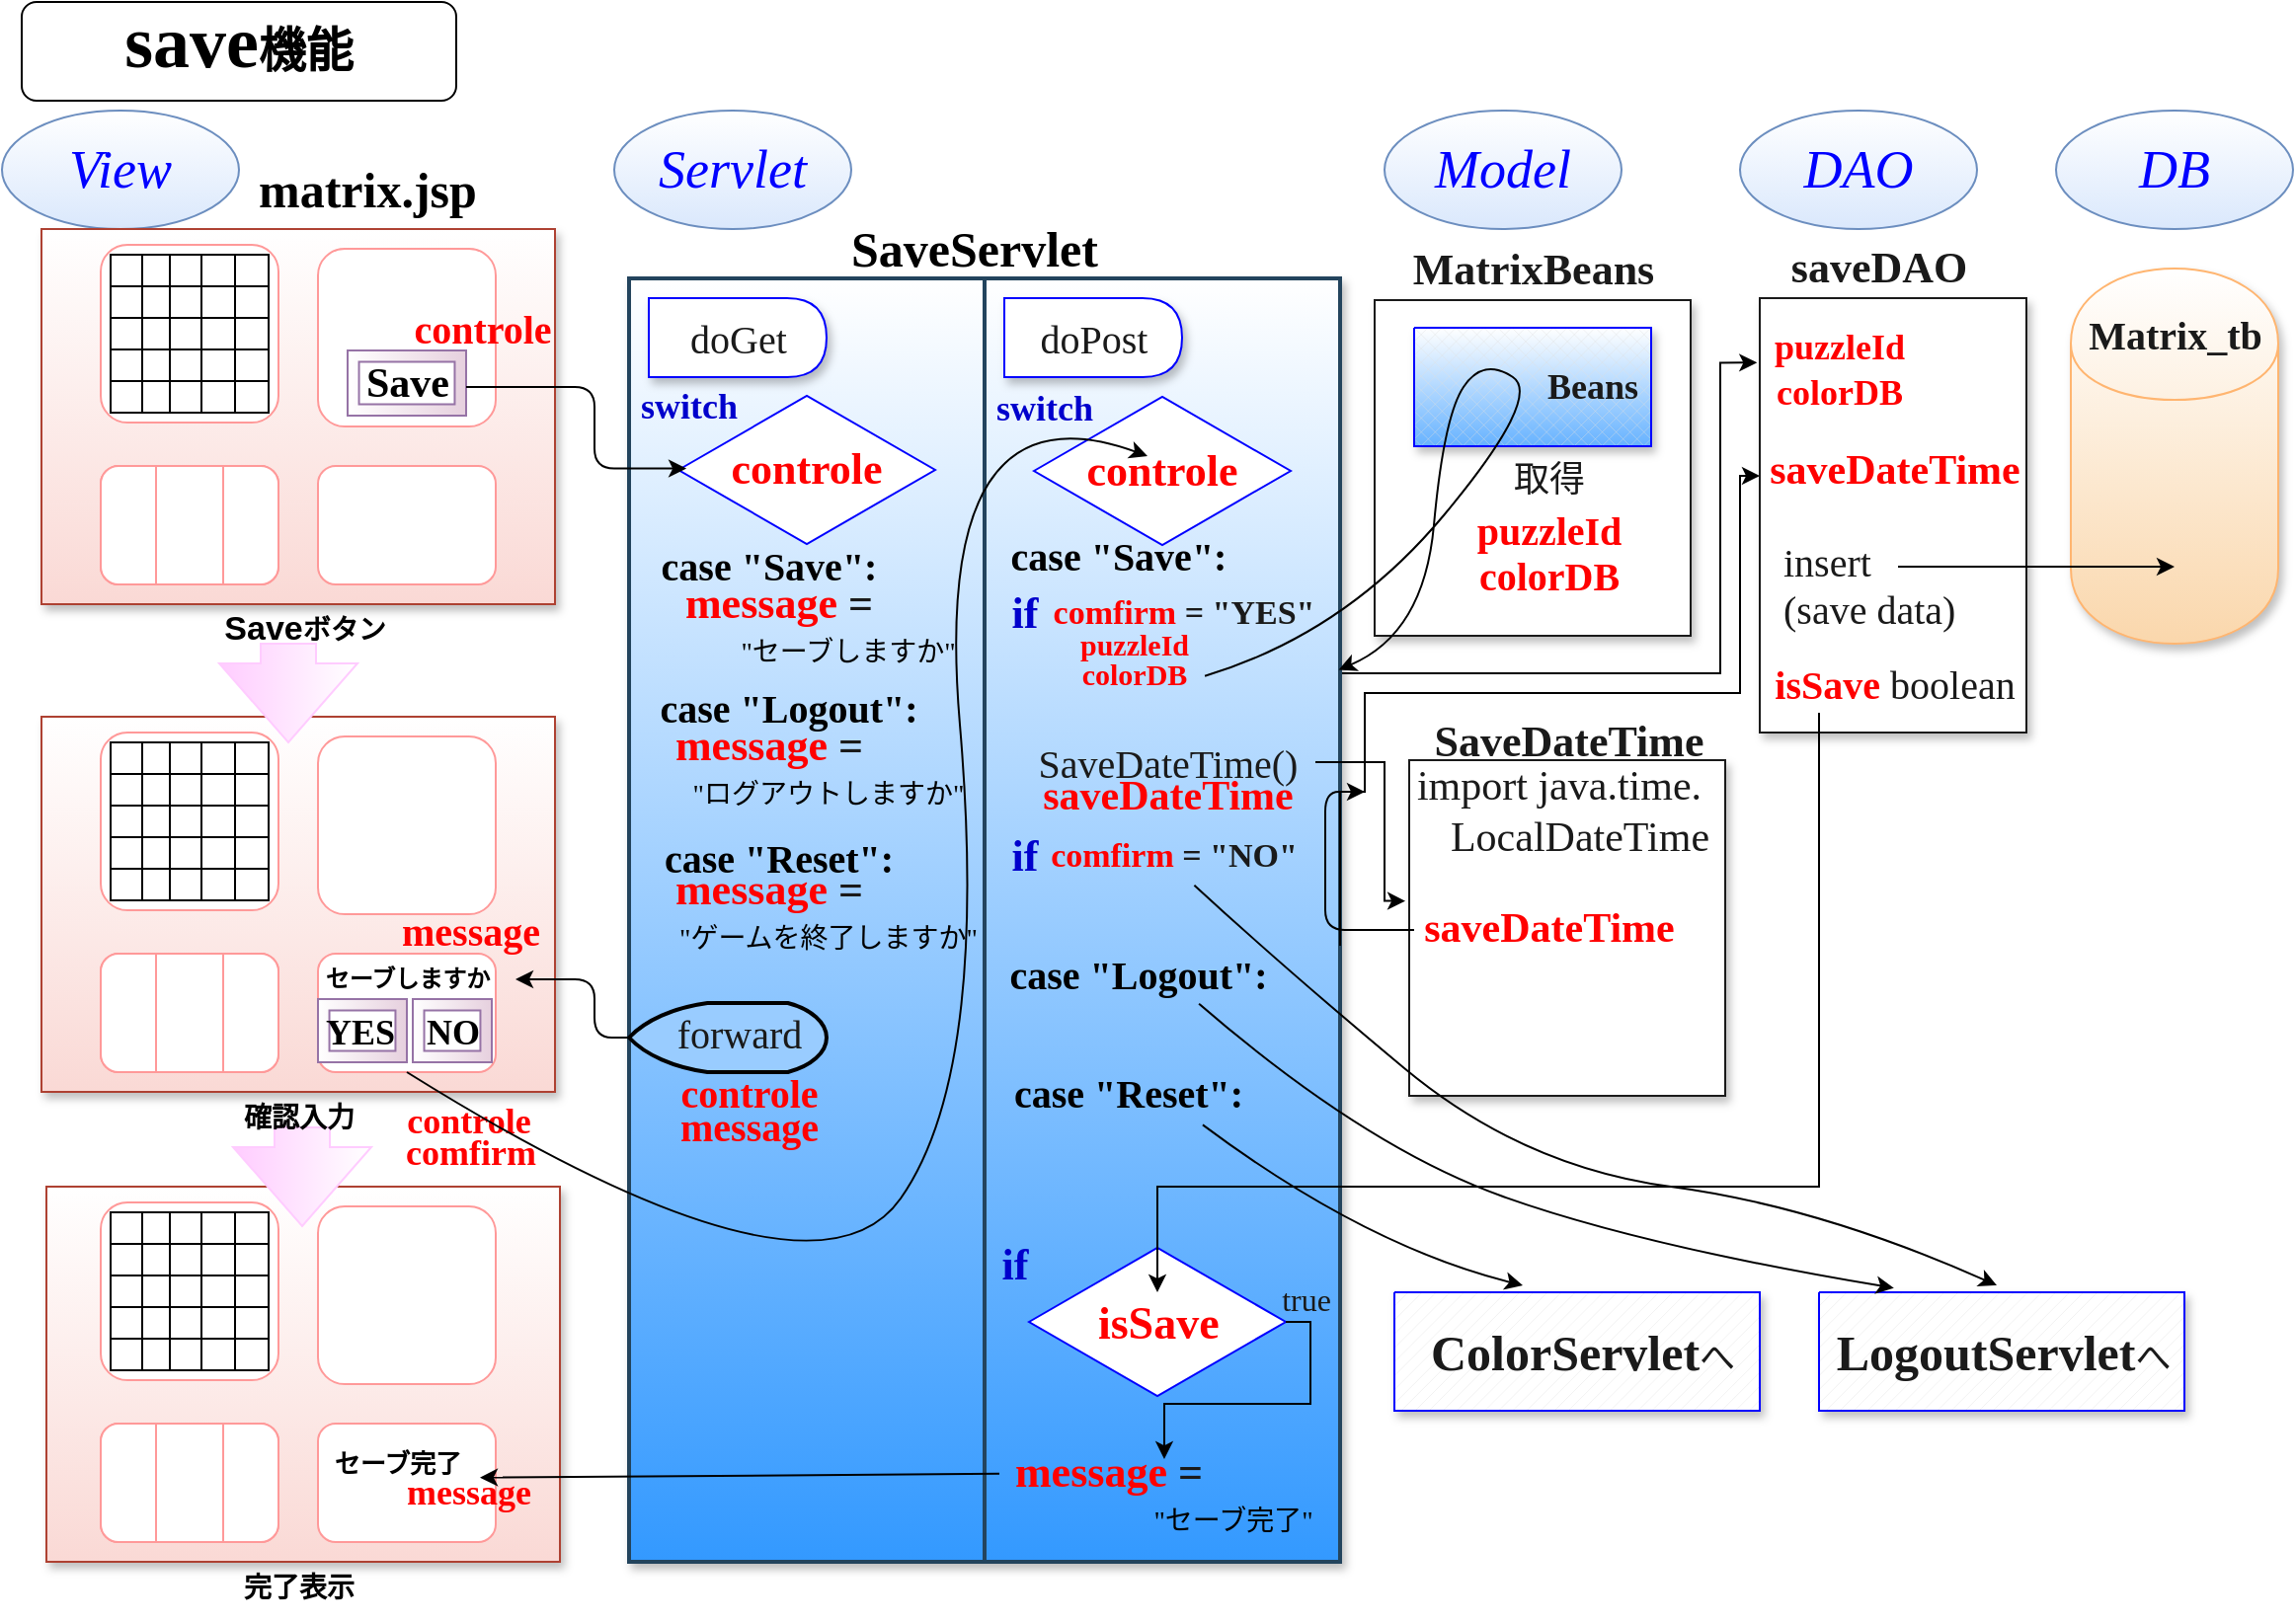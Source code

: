<mxfile version="13.2.1" type="device"><diagram id="L2CFDxCZ8fD8i-hwTk9_" name="ページ1"><mxGraphModel dx="1323" dy="1486" grid="1" gridSize="10" guides="1" tooltips="1" connect="1" arrows="1" fold="1" page="1" pageScale="1" pageWidth="1169" pageHeight="827" math="0" shadow="0"><root><mxCell id="0"/><mxCell id="1" parent="0"/><mxCell id="Db__KYSSCD4_KZqKHfDW-99" value="" style="rounded=0;whiteSpace=wrap;html=1;strokeColor=#1A1A1A;gradientColor=#ffffff;fontFamily=Times New Roman;fontSize=18;fontColor=#1A1A1A;align=center;shadow=1;" parent="1" vertex="1"><mxGeometry x="695" y="-669" width="160" height="170" as="geometry"/></mxCell><mxCell id="Db__KYSSCD4_KZqKHfDW-23" value="View" style="ellipse;whiteSpace=wrap;html=1;fontFamily=Times New Roman;fontSize=27;align=center;fillColor=#dae8fc;strokeColor=#6c8ebf;gradientColor=#ffffff;gradientDirection=north;fontStyle=2;fontColor=#0000FF;" parent="1" vertex="1"><mxGeometry y="-765" width="120" height="60" as="geometry"/></mxCell><mxCell id="Db__KYSSCD4_KZqKHfDW-19" value="" style="rounded=0;whiteSpace=wrap;html=1;fontFamily=Times New Roman;fontSize=25;strokeColor=#ae4132;fillColor=#fad9d5;gradientColor=#ffffff;gradientDirection=north;shadow=1;" parent="1" vertex="1"><mxGeometry x="20" y="-705" width="260" height="190" as="geometry"/></mxCell><mxCell id="Db__KYSSCD4_KZqKHfDW-1" value="&lt;font style=&quot;line-height: 100%&quot;&gt;&lt;font style=&quot;font-size: 37px&quot;&gt;save&lt;/font&gt;&lt;font face=&quot;Georgia&quot; style=&quot;font-size: 24px&quot;&gt;機能&lt;/font&gt;&lt;/font&gt;" style="rounded=1;whiteSpace=wrap;html=1;fontStyle=1;fontFamily=Times New Roman;glass=0;comic=0;labelBackgroundColor=none;" parent="1" vertex="1"><mxGeometry x="10" y="-820" width="220" height="50" as="geometry"/></mxCell><mxCell id="Db__KYSSCD4_KZqKHfDW-15" value="" style="whiteSpace=wrap;html=1;aspect=fixed;fontFamily=Times New Roman;fontSize=25;rounded=1;strokeColor=#FF9999;" parent="1" vertex="1"><mxGeometry x="50" y="-697" width="90" height="90" as="geometry"/></mxCell><mxCell id="Db__KYSSCD4_KZqKHfDW-16" value="" style="whiteSpace=wrap;html=1;aspect=fixed;fontFamily=Times New Roman;fontSize=25;rounded=1;strokeColor=#FF9999;" parent="1" vertex="1"><mxGeometry x="160" y="-695" width="90" height="90" as="geometry"/></mxCell><mxCell id="Db__KYSSCD4_KZqKHfDW-17" value="" style="rounded=1;whiteSpace=wrap;html=1;fontFamily=Times New Roman;fontSize=25;strokeColor=#FF9999;" parent="1" vertex="1"><mxGeometry x="50" y="-585" width="90" height="60" as="geometry"/></mxCell><mxCell id="Db__KYSSCD4_KZqKHfDW-20" value="" style="rounded=1;whiteSpace=wrap;html=1;fontFamily=Times New Roman;fontSize=25;strokeColor=#FF9999;" parent="1" vertex="1"><mxGeometry x="160" y="-585" width="90" height="60" as="geometry"/></mxCell><mxCell id="Db__KYSSCD4_KZqKHfDW-21" value="matrix.jsp" style="text;html=1;strokeColor=none;fillColor=none;align=left;verticalAlign=middle;whiteSpace=wrap;rounded=0;fontFamily=Times New Roman;fontSize=25;fontStyle=1" parent="1" vertex="1"><mxGeometry x="128" y="-745" width="120" height="40" as="geometry"/></mxCell><mxCell id="Db__KYSSCD4_KZqKHfDW-24" value="Servlet" style="ellipse;whiteSpace=wrap;html=1;fontFamily=Times New Roman;fontSize=27;align=center;fillColor=#dae8fc;strokeColor=#6c8ebf;gradientColor=#ffffff;gradientDirection=north;fontStyle=2;fontColor=#0000FF;" parent="1" vertex="1"><mxGeometry x="310" y="-765" width="120" height="60" as="geometry"/></mxCell><mxCell id="Db__KYSSCD4_KZqKHfDW-26" value="&lt;font style=&quot;font-size: 25px;&quot;&gt;SaveServlet&lt;/font&gt;" style="text;html=1;strokeColor=none;fillColor=none;align=left;verticalAlign=middle;whiteSpace=wrap;rounded=0;fontFamily=Times New Roman;fontSize=25;fontStyle=1" parent="1" vertex="1"><mxGeometry x="427.5" y="-715" width="170" height="40" as="geometry"/></mxCell><mxCell id="3ooyyziSt2cjXzalSwZs-63" style="edgeStyle=orthogonalEdgeStyle;rounded=0;orthogonalLoop=1;jettySize=auto;html=1;fontFamily=Times New Roman;fontSize=20;fontColor=#1A1A1A;entryX=0.019;entryY=-0.094;entryDx=0;entryDy=0;entryPerimeter=0;" parent="1" source="Db__KYSSCD4_KZqKHfDW-27" edge="1"><mxGeometry relative="1" as="geometry"><Array as="points"><mxPoint x="870" y="-480"/><mxPoint x="870" y="-637"/></Array><mxPoint x="888.64" y="-637.32" as="targetPoint"/></mxGeometry></mxCell><mxCell id="Db__KYSSCD4_KZqKHfDW-27" value="" style="shape=process;whiteSpace=wrap;html=1;backgroundOutline=1;rounded=0;strokeColor=#23445d;fontFamily=Times New Roman;fontSize=27;align=left;fillColor=#3399FF;size=0.5;gradientColor=#ffffff;gradientDirection=north;strokeWidth=2;shadow=1;" parent="1" vertex="1"><mxGeometry x="317.5" y="-680" width="360" height="650" as="geometry"/></mxCell><mxCell id="Db__KYSSCD4_KZqKHfDW-34" value="" style="shape=process;whiteSpace=wrap;html=1;backgroundOutline=1;rounded=1;strokeColor=#FF9999;gradientColor=#ffffff;fontFamily=Times New Roman;fontSize=27;fontColor=#0000FF;align=left;size=0.308;" parent="1" vertex="1"><mxGeometry x="50" y="-585" width="90" height="60" as="geometry"/></mxCell><mxCell id="Db__KYSSCD4_KZqKHfDW-35" value="doGet" style="shape=delay;whiteSpace=wrap;html=1;rounded=1;strokeColor=#0000FF;gradientColor=#ffffff;fontFamily=Times New Roman;fontSize=20;fontColor=#1A1A1A;align=center;shadow=1;" parent="1" vertex="1"><mxGeometry x="327.5" y="-670" width="90" height="40" as="geometry"/></mxCell><mxCell id="Db__KYSSCD4_KZqKHfDW-36" value="doPost" style="shape=delay;whiteSpace=wrap;html=1;rounded=1;strokeColor=#0000FF;gradientColor=#ffffff;fontFamily=Times New Roman;fontSize=20;fontColor=#1A1A1A;align=center;shadow=1;" parent="1" vertex="1"><mxGeometry x="507.5" y="-670" width="90" height="40" as="geometry"/></mxCell><mxCell id="Db__KYSSCD4_KZqKHfDW-50" value="&lt;font color=&quot;#ff0000&quot; style=&quot;font-size: 22px&quot;&gt;controle&lt;/font&gt;" style="html=1;whiteSpace=wrap;aspect=fixed;shape=isoRectangle;rounded=1;strokeColor=#0000FF;gradientColor=#ffffff;fontFamily=Times New Roman;fontSize=20;fontColor=#1A1A1A;align=center;spacingLeft=-1;fontStyle=1" parent="1" vertex="1"><mxGeometry x="342.5" y="-622" width="130" height="78" as="geometry"/></mxCell><mxCell id="Db__KYSSCD4_KZqKHfDW-51" value="switch" style="text;html=1;strokeColor=none;fillColor=none;align=center;verticalAlign=middle;whiteSpace=wrap;rounded=0;fontFamily=Times New Roman;fontSize=18;fontColor=#0000CC;fontStyle=1" parent="1" vertex="1"><mxGeometry x="322.5" y="-625" width="50" height="20" as="geometry"/></mxCell><mxCell id="Db__KYSSCD4_KZqKHfDW-75" value="DAO" style="ellipse;whiteSpace=wrap;html=1;fontFamily=Times New Roman;fontSize=27;align=center;fillColor=#dae8fc;strokeColor=#6c8ebf;gradientColor=#ffffff;gradientDirection=north;fontStyle=2;fontColor=#0000FF;" parent="1" vertex="1"><mxGeometry x="880" y="-765" width="120" height="60" as="geometry"/></mxCell><mxCell id="Db__KYSSCD4_KZqKHfDW-76" value="saveDAO" style="text;html=1;align=center;verticalAlign=middle;resizable=0;points=[];autosize=1;fontSize=22;fontFamily=Times New Roman;fontColor=#1A1A1A;fontStyle=1" parent="1" vertex="1"><mxGeometry x="900" y="-700" width="100" height="30" as="geometry"/></mxCell><mxCell id="Db__KYSSCD4_KZqKHfDW-77" value="Model" style="ellipse;whiteSpace=wrap;html=1;fontFamily=Times New Roman;fontSize=27;align=center;fillColor=#dae8fc;strokeColor=#6c8ebf;gradientColor=#ffffff;gradientDirection=north;fontStyle=2;fontColor=#0000FF;" parent="1" vertex="1"><mxGeometry x="700" y="-765" width="120" height="60" as="geometry"/></mxCell><mxCell id="Db__KYSSCD4_KZqKHfDW-78" value="DB" style="ellipse;whiteSpace=wrap;html=1;fontFamily=Times New Roman;fontSize=27;align=center;fillColor=#dae8fc;strokeColor=#6c8ebf;gradientColor=#ffffff;gradientDirection=north;fontStyle=2;fontColor=#0000FF;" parent="1" vertex="1"><mxGeometry x="1040" y="-765" width="120" height="60" as="geometry"/></mxCell><mxCell id="Db__KYSSCD4_KZqKHfDW-80" value="" style="shape=cylinder;whiteSpace=wrap;html=1;boundedLbl=1;backgroundOutline=1;rounded=1;strokeColor=#FFB570;fontFamily=Times New Roman;fontSize=20;align=center;fillColor=#fad7ac;gradientDirection=north;gradientColor=#ffffff;shadow=1;" parent="1" vertex="1"><mxGeometry x="1047.5" y="-685" width="105" height="190" as="geometry"/></mxCell><mxCell id="Db__KYSSCD4_KZqKHfDW-82" value="Matrix_tb" style="text;html=1;align=center;verticalAlign=middle;resizable=0;points=[];autosize=1;fontSize=20;fontFamily=Times New Roman;fontColor=#1A1A1A;fontStyle=1;spacingTop=6;" parent="1" vertex="1"><mxGeometry x="1050" y="-675" width="100" height="40" as="geometry"/></mxCell><mxCell id="Db__KYSSCD4_KZqKHfDW-83" value="" style="rounded=0;whiteSpace=wrap;html=1;strokeColor=#1A1A1A;gradientColor=#ffffff;fontFamily=Times New Roman;fontSize=20;fontColor=#1A1A1A;align=center;shadow=1;" parent="1" vertex="1"><mxGeometry x="890" y="-670" width="135" height="220" as="geometry"/></mxCell><mxCell id="Db__KYSSCD4_KZqKHfDW-84" value="colorDB" style="text;html=1;align=center;verticalAlign=middle;resizable=0;points=[];autosize=1;fontSize=18;fontFamily=Times New Roman;fontColor=#FF0000;fontStyle=1" parent="1" vertex="1"><mxGeometry x="890" y="-637" width="80" height="30" as="geometry"/></mxCell><mxCell id="Db__KYSSCD4_KZqKHfDW-100" value="" style="verticalLabelPosition=bottom;verticalAlign=top;html=1;shape=mxgraph.basic.patternFillRect;fillStyle=diagGrid;step=5;fillStrokeWidth=0.2;fillStrokeColor=#dddddd;rounded=1;strokeColor=#0000FF;gradientColor=#66B2FF;fontFamily=Times New Roman;fontSize=18;fontColor=#1A1A1A;align=center;gradientDirection=south;shadow=1;" parent="1" vertex="1"><mxGeometry x="715" y="-655" width="120" height="60" as="geometry"/></mxCell><mxCell id="Db__KYSSCD4_KZqKHfDW-111" value="Beans" style="text;html=1;align=center;verticalAlign=middle;resizable=0;points=[];autosize=1;fontSize=18;fontFamily=Times New Roman;fontColor=#1A1A1A;fontStyle=1" parent="1" vertex="1"><mxGeometry x="775" y="-640" width="60" height="30" as="geometry"/></mxCell><mxCell id="Db__KYSSCD4_KZqKHfDW-123" value="" style="verticalLabelPosition=bottom;verticalAlign=top;html=1;shape=mxgraph.basic.patternFillRect;fillStyle=diag;step=5;fillStrokeWidth=0.2;fillStrokeColor=#dddddd;fontColor=#0000FF;strokeColor=#0000FF;shadow=1;" parent="1" vertex="1"><mxGeometry x="920" y="-166.5" width="185" height="60" as="geometry"/></mxCell><mxCell id="Db__KYSSCD4_KZqKHfDW-124" value="&lt;font&gt;&lt;font style=&quot;font-size: 25px&quot;&gt;LogoutServlet&lt;/font&gt;&lt;span style=&quot;font-weight: normal&quot;&gt;&lt;font style=&quot;font-size: 18px&quot;&gt;へ&lt;/font&gt;&lt;/span&gt;&lt;/font&gt;" style="text;html=1;align=center;verticalAlign=middle;resizable=0;points=[];autosize=1;fontSize=25;fontFamily=Times New Roman;fontColor=#1A1A1A;shadow=1;fontStyle=1" parent="1" vertex="1"><mxGeometry x="922.5" y="-156.5" width="180" height="40" as="geometry"/></mxCell><mxCell id="G0wWPsmYRLUR0lHZJuxk-38" value="" style="rounded=0;whiteSpace=wrap;html=1;fontFamily=Times New Roman;fontSize=25;strokeColor=#ae4132;fillColor=#fad9d5;gradientColor=#ffffff;gradientDirection=north;shadow=1;" parent="1" vertex="1"><mxGeometry x="20" y="-458" width="260" height="190" as="geometry"/></mxCell><mxCell id="G0wWPsmYRLUR0lHZJuxk-39" value="" style="whiteSpace=wrap;html=1;aspect=fixed;fontFamily=Times New Roman;fontSize=25;rounded=1;strokeColor=#FF9999;" parent="1" vertex="1"><mxGeometry x="50" y="-450" width="90" height="90" as="geometry"/></mxCell><mxCell id="G0wWPsmYRLUR0lHZJuxk-40" value="" style="whiteSpace=wrap;html=1;aspect=fixed;fontFamily=Times New Roman;fontSize=25;rounded=1;strokeColor=#FF9999;" parent="1" vertex="1"><mxGeometry x="160" y="-448" width="90" height="90" as="geometry"/></mxCell><mxCell id="G0wWPsmYRLUR0lHZJuxk-41" value="" style="rounded=1;whiteSpace=wrap;html=1;fontFamily=Times New Roman;fontSize=25;strokeColor=#FF9999;" parent="1" vertex="1"><mxGeometry x="50" y="-338" width="90" height="60" as="geometry"/></mxCell><mxCell id="G0wWPsmYRLUR0lHZJuxk-42" value="" style="rounded=1;whiteSpace=wrap;html=1;fontFamily=Times New Roman;fontSize=25;strokeColor=#FF9999;" parent="1" vertex="1"><mxGeometry x="160" y="-338" width="90" height="60" as="geometry"/></mxCell><mxCell id="G0wWPsmYRLUR0lHZJuxk-43" value="" style="shape=process;whiteSpace=wrap;html=1;backgroundOutline=1;rounded=1;strokeColor=#FF9999;gradientColor=#ffffff;fontFamily=Times New Roman;fontSize=27;fontColor=#0000FF;align=left;size=0.308;" parent="1" vertex="1"><mxGeometry x="50" y="-338" width="90" height="60" as="geometry"/></mxCell><mxCell id="G0wWPsmYRLUR0lHZJuxk-75" value="" style="rounded=0;whiteSpace=wrap;html=1;fontFamily=Times New Roman;fontSize=25;strokeColor=#ae4132;fillColor=#fad9d5;gradientColor=#ffffff;gradientDirection=north;shadow=1;" parent="1" vertex="1"><mxGeometry x="22.5" y="-220" width="260" height="190" as="geometry"/></mxCell><mxCell id="G0wWPsmYRLUR0lHZJuxk-76" value="" style="whiteSpace=wrap;html=1;aspect=fixed;fontFamily=Times New Roman;fontSize=25;rounded=1;strokeColor=#FF9999;" parent="1" vertex="1"><mxGeometry x="50" y="-212" width="90" height="90" as="geometry"/></mxCell><mxCell id="G0wWPsmYRLUR0lHZJuxk-77" value="" style="whiteSpace=wrap;html=1;aspect=fixed;fontFamily=Times New Roman;fontSize=25;rounded=1;strokeColor=#FF9999;" parent="1" vertex="1"><mxGeometry x="160" y="-210" width="90" height="90" as="geometry"/></mxCell><mxCell id="G0wWPsmYRLUR0lHZJuxk-78" value="" style="rounded=1;whiteSpace=wrap;html=1;fontFamily=Times New Roman;fontSize=25;strokeColor=#FF9999;" parent="1" vertex="1"><mxGeometry x="50" y="-100" width="90" height="60" as="geometry"/></mxCell><mxCell id="G0wWPsmYRLUR0lHZJuxk-79" value="" style="rounded=1;whiteSpace=wrap;html=1;fontFamily=Times New Roman;fontSize=25;strokeColor=#FF9999;" parent="1" vertex="1"><mxGeometry x="160" y="-100" width="90" height="60" as="geometry"/></mxCell><mxCell id="G0wWPsmYRLUR0lHZJuxk-80" value="" style="shape=process;whiteSpace=wrap;html=1;backgroundOutline=1;rounded=1;strokeColor=#FF9999;gradientColor=#ffffff;fontFamily=Times New Roman;fontSize=27;fontColor=#0000FF;align=left;size=0.308;" parent="1" vertex="1"><mxGeometry x="50" y="-100" width="90" height="60" as="geometry"/></mxCell><mxCell id="G0wWPsmYRLUR0lHZJuxk-113" value="" style="html=1;shadow=0;dashed=0;align=center;verticalAlign=middle;shape=mxgraph.arrows2.arrow;dy=0.6;dx=40;direction=south;notch=0;strokeColor=#FFCCFF;strokeWidth=1;fillColor=#FFCCFF;gradientColor=#ffffff;gradientDirection=north;" parent="1" vertex="1"><mxGeometry x="110" y="-495" width="70" height="50" as="geometry"/></mxCell><mxCell id="G0wWPsmYRLUR0lHZJuxk-114" value="" style="html=1;shadow=0;dashed=0;align=center;verticalAlign=middle;shape=mxgraph.arrows2.arrow;dy=0.6;dx=40;direction=south;notch=0;strokeColor=#FFCCFF;strokeWidth=1;fillColor=#FFCCFF;gradientColor=#ffffff;gradientDirection=north;" parent="1" vertex="1"><mxGeometry x="117" y="-250" width="70" height="50" as="geometry"/></mxCell><mxCell id="G0wWPsmYRLUR0lHZJuxk-115" value="確認入力" style="text;html=1;align=center;verticalAlign=middle;resizable=0;points=[];autosize=1;fontStyle=1;spacingBottom=4;fontSize=14;fontFamily=Helvetica;" parent="1" vertex="1"><mxGeometry x="115" y="-268" width="70" height="30" as="geometry"/></mxCell><mxCell id="G0wWPsmYRLUR0lHZJuxk-116" value="" style="verticalLabelPosition=bottom;verticalAlign=top;html=1;shape=mxgraph.basic.tick;strokeColor=#1A1A1A;strokeWidth=1;fillColor=#FF0000;gradientColor=none;gradientDirection=east;spacingBottom=0;spacingTop=8;" parent="1" vertex="1"><mxGeometry x="100" y="-402" width="20" height="17" as="geometry"/></mxCell><mxCell id="G0wWPsmYRLUR0lHZJuxk-117" value="" style="whiteSpace=wrap;html=1;aspect=fixed;strokeColor=#1A1A1A;strokeWidth=1;fillColor=#3399FF;gradientColor=none;spacingBottom=9;spacingTop=-10;verticalAlign=bottom;" parent="1" vertex="1"><mxGeometry x="102.5" y="-155" width="15" height="15" as="geometry"/></mxCell><mxCell id="G0wWPsmYRLUR0lHZJuxk-1" value="" style="html=1;whiteSpace=wrap;container=1;collapsible=0;childLayout=tableLayout;strokeColor=#FFCCFF;strokeWidth=1;" parent="1" vertex="1"><mxGeometry x="55" y="-692" width="80" height="80" as="geometry"/></mxCell><mxCell id="G0wWPsmYRLUR0lHZJuxk-32" style="html=1;whiteSpace=wrap;collapsible=0;dropTarget=0;pointerEvents=0;fillColor=none;strokeColor=none;points=[[0,0.5],[1,0.5]];portConstraint=eastwest;" parent="G0wWPsmYRLUR0lHZJuxk-1" vertex="1"><mxGeometry width="80" height="16" as="geometry"/></mxCell><mxCell id="G0wWPsmYRLUR0lHZJuxk-33" style="shape=partialRectangle;html=1;whiteSpace=wrap;connectable=0;fillColor=none;" parent="G0wWPsmYRLUR0lHZJuxk-32" vertex="1"><mxGeometry width="16" height="16" as="geometry"/></mxCell><mxCell id="G0wWPsmYRLUR0lHZJuxk-34" style="shape=partialRectangle;html=1;whiteSpace=wrap;connectable=0;fillColor=none;" parent="G0wWPsmYRLUR0lHZJuxk-32" vertex="1"><mxGeometry x="16" width="14" height="16" as="geometry"/></mxCell><mxCell id="G0wWPsmYRLUR0lHZJuxk-35" style="shape=partialRectangle;html=1;whiteSpace=wrap;connectable=0;fillColor=none;" parent="G0wWPsmYRLUR0lHZJuxk-32" vertex="1"><mxGeometry x="30" width="16" height="16" as="geometry"/></mxCell><mxCell id="G0wWPsmYRLUR0lHZJuxk-36" style="shape=partialRectangle;html=1;whiteSpace=wrap;connectable=0;fillColor=none;" parent="G0wWPsmYRLUR0lHZJuxk-32" vertex="1"><mxGeometry x="46" width="17" height="16" as="geometry"/></mxCell><mxCell id="G0wWPsmYRLUR0lHZJuxk-37" style="shape=partialRectangle;html=1;whiteSpace=wrap;connectable=0;fillColor=none;" parent="G0wWPsmYRLUR0lHZJuxk-32" vertex="1"><mxGeometry x="63" width="17" height="16" as="geometry"/></mxCell><mxCell id="G0wWPsmYRLUR0lHZJuxk-26" style="html=1;whiteSpace=wrap;collapsible=0;dropTarget=0;pointerEvents=0;fillColor=none;strokeColor=none;points=[[0,0.5],[1,0.5]];portConstraint=eastwest;" parent="G0wWPsmYRLUR0lHZJuxk-1" vertex="1"><mxGeometry y="16" width="80" height="16" as="geometry"/></mxCell><mxCell id="G0wWPsmYRLUR0lHZJuxk-27" style="shape=partialRectangle;html=1;whiteSpace=wrap;connectable=0;fillColor=none;" parent="G0wWPsmYRLUR0lHZJuxk-26" vertex="1"><mxGeometry width="16" height="16" as="geometry"/></mxCell><mxCell id="G0wWPsmYRLUR0lHZJuxk-28" style="shape=partialRectangle;html=1;whiteSpace=wrap;connectable=0;fillColor=none;" parent="G0wWPsmYRLUR0lHZJuxk-26" vertex="1"><mxGeometry x="16" width="14" height="16" as="geometry"/></mxCell><mxCell id="G0wWPsmYRLUR0lHZJuxk-29" style="shape=partialRectangle;html=1;whiteSpace=wrap;connectable=0;fillColor=none;" parent="G0wWPsmYRLUR0lHZJuxk-26" vertex="1"><mxGeometry x="30" width="16" height="16" as="geometry"/></mxCell><mxCell id="G0wWPsmYRLUR0lHZJuxk-30" style="shape=partialRectangle;html=1;whiteSpace=wrap;connectable=0;fillColor=none;" parent="G0wWPsmYRLUR0lHZJuxk-26" vertex="1"><mxGeometry x="46" width="17" height="16" as="geometry"/></mxCell><mxCell id="G0wWPsmYRLUR0lHZJuxk-31" style="shape=partialRectangle;html=1;whiteSpace=wrap;connectable=0;fillColor=none;" parent="G0wWPsmYRLUR0lHZJuxk-26" vertex="1"><mxGeometry x="63" width="17" height="16" as="geometry"/></mxCell><mxCell id="G0wWPsmYRLUR0lHZJuxk-20" style="html=1;whiteSpace=wrap;collapsible=0;dropTarget=0;pointerEvents=0;fillColor=none;strokeColor=none;points=[[0,0.5],[1,0.5]];portConstraint=eastwest;" parent="G0wWPsmYRLUR0lHZJuxk-1" vertex="1"><mxGeometry y="32" width="80" height="16" as="geometry"/></mxCell><mxCell id="G0wWPsmYRLUR0lHZJuxk-21" style="shape=partialRectangle;html=1;whiteSpace=wrap;connectable=0;fillColor=none;" parent="G0wWPsmYRLUR0lHZJuxk-20" vertex="1"><mxGeometry width="16" height="16" as="geometry"/></mxCell><mxCell id="G0wWPsmYRLUR0lHZJuxk-22" style="shape=partialRectangle;html=1;whiteSpace=wrap;connectable=0;fillColor=none;" parent="G0wWPsmYRLUR0lHZJuxk-20" vertex="1"><mxGeometry x="16" width="14" height="16" as="geometry"/></mxCell><mxCell id="G0wWPsmYRLUR0lHZJuxk-23" style="shape=partialRectangle;html=1;whiteSpace=wrap;connectable=0;fillColor=none;" parent="G0wWPsmYRLUR0lHZJuxk-20" vertex="1"><mxGeometry x="30" width="16" height="16" as="geometry"/></mxCell><mxCell id="G0wWPsmYRLUR0lHZJuxk-24" style="shape=partialRectangle;html=1;whiteSpace=wrap;connectable=0;fillColor=none;" parent="G0wWPsmYRLUR0lHZJuxk-20" vertex="1"><mxGeometry x="46" width="17" height="16" as="geometry"/></mxCell><mxCell id="G0wWPsmYRLUR0lHZJuxk-25" style="shape=partialRectangle;html=1;whiteSpace=wrap;connectable=0;fillColor=none;" parent="G0wWPsmYRLUR0lHZJuxk-20" vertex="1"><mxGeometry x="63" width="17" height="16" as="geometry"/></mxCell><mxCell id="G0wWPsmYRLUR0lHZJuxk-2" value="" style="html=1;whiteSpace=wrap;collapsible=0;dropTarget=0;pointerEvents=0;fillColor=none;strokeColor=none;points=[[0,0.5],[1,0.5]];portConstraint=eastwest;" parent="G0wWPsmYRLUR0lHZJuxk-1" vertex="1"><mxGeometry y="48" width="80" height="16" as="geometry"/></mxCell><mxCell id="G0wWPsmYRLUR0lHZJuxk-3" value="" style="shape=partialRectangle;html=1;whiteSpace=wrap;connectable=0;fillColor=none;" parent="G0wWPsmYRLUR0lHZJuxk-2" vertex="1"><mxGeometry width="16" height="16" as="geometry"/></mxCell><mxCell id="G0wWPsmYRLUR0lHZJuxk-4" value="" style="shape=partialRectangle;html=1;whiteSpace=wrap;connectable=0;fillColor=none;" parent="G0wWPsmYRLUR0lHZJuxk-2" vertex="1"><mxGeometry x="16" width="14" height="16" as="geometry"/></mxCell><mxCell id="G0wWPsmYRLUR0lHZJuxk-5" value="" style="shape=partialRectangle;html=1;whiteSpace=wrap;connectable=0;fillColor=none;" parent="G0wWPsmYRLUR0lHZJuxk-2" vertex="1"><mxGeometry x="30" width="16" height="16" as="geometry"/></mxCell><mxCell id="G0wWPsmYRLUR0lHZJuxk-14" style="shape=partialRectangle;html=1;whiteSpace=wrap;connectable=0;fillColor=none;" parent="G0wWPsmYRLUR0lHZJuxk-2" vertex="1"><mxGeometry x="46" width="17" height="16" as="geometry"/></mxCell><mxCell id="G0wWPsmYRLUR0lHZJuxk-17" style="shape=partialRectangle;html=1;whiteSpace=wrap;connectable=0;fillColor=none;" parent="G0wWPsmYRLUR0lHZJuxk-2" vertex="1"><mxGeometry x="63" width="17" height="16" as="geometry"/></mxCell><mxCell id="G0wWPsmYRLUR0lHZJuxk-6" value="" style="html=1;whiteSpace=wrap;collapsible=0;dropTarget=0;pointerEvents=0;fillColor=none;strokeColor=none;points=[[0,0.5],[1,0.5]];portConstraint=eastwest;" parent="G0wWPsmYRLUR0lHZJuxk-1" vertex="1"><mxGeometry y="64" width="80" height="16" as="geometry"/></mxCell><mxCell id="G0wWPsmYRLUR0lHZJuxk-7" value="" style="shape=partialRectangle;html=1;whiteSpace=wrap;connectable=0;fillColor=none;" parent="G0wWPsmYRLUR0lHZJuxk-6" vertex="1"><mxGeometry width="16" height="16" as="geometry"/></mxCell><mxCell id="G0wWPsmYRLUR0lHZJuxk-8" value="" style="shape=partialRectangle;html=1;whiteSpace=wrap;connectable=0;fillColor=none;" parent="G0wWPsmYRLUR0lHZJuxk-6" vertex="1"><mxGeometry x="16" width="14" height="16" as="geometry"/></mxCell><mxCell id="G0wWPsmYRLUR0lHZJuxk-9" value="" style="shape=partialRectangle;html=1;whiteSpace=wrap;connectable=0;fillColor=none;" parent="G0wWPsmYRLUR0lHZJuxk-6" vertex="1"><mxGeometry x="30" width="16" height="16" as="geometry"/></mxCell><mxCell id="G0wWPsmYRLUR0lHZJuxk-15" style="shape=partialRectangle;html=1;whiteSpace=wrap;connectable=0;fillColor=none;" parent="G0wWPsmYRLUR0lHZJuxk-6" vertex="1"><mxGeometry x="46" width="17" height="16" as="geometry"/></mxCell><mxCell id="G0wWPsmYRLUR0lHZJuxk-18" style="shape=partialRectangle;html=1;whiteSpace=wrap;connectable=0;fillColor=none;" parent="G0wWPsmYRLUR0lHZJuxk-6" vertex="1"><mxGeometry x="63" width="17" height="16" as="geometry"/></mxCell><mxCell id="G0wWPsmYRLUR0lHZJuxk-44" value="" style="html=1;whiteSpace=wrap;container=1;collapsible=0;childLayout=tableLayout;strokeColor=#FFCCFF;strokeWidth=1;" parent="1" vertex="1"><mxGeometry x="55" y="-445" width="80" height="80" as="geometry"/></mxCell><mxCell id="G0wWPsmYRLUR0lHZJuxk-45" style="html=1;whiteSpace=wrap;collapsible=0;dropTarget=0;pointerEvents=0;fillColor=none;strokeColor=none;points=[[0,0.5],[1,0.5]];portConstraint=eastwest;" parent="G0wWPsmYRLUR0lHZJuxk-44" vertex="1"><mxGeometry width="80" height="16" as="geometry"/></mxCell><mxCell id="G0wWPsmYRLUR0lHZJuxk-46" style="shape=partialRectangle;html=1;whiteSpace=wrap;connectable=0;fillColor=none;" parent="G0wWPsmYRLUR0lHZJuxk-45" vertex="1"><mxGeometry width="16" height="16" as="geometry"/></mxCell><mxCell id="G0wWPsmYRLUR0lHZJuxk-47" style="shape=partialRectangle;html=1;whiteSpace=wrap;connectable=0;fillColor=none;" parent="G0wWPsmYRLUR0lHZJuxk-45" vertex="1"><mxGeometry x="16" width="14" height="16" as="geometry"/></mxCell><mxCell id="G0wWPsmYRLUR0lHZJuxk-48" style="shape=partialRectangle;html=1;whiteSpace=wrap;connectable=0;fillColor=none;" parent="G0wWPsmYRLUR0lHZJuxk-45" vertex="1"><mxGeometry x="30" width="16" height="16" as="geometry"/></mxCell><mxCell id="G0wWPsmYRLUR0lHZJuxk-49" style="shape=partialRectangle;html=1;whiteSpace=wrap;connectable=0;fillColor=none;" parent="G0wWPsmYRLUR0lHZJuxk-45" vertex="1"><mxGeometry x="46" width="17" height="16" as="geometry"/></mxCell><mxCell id="G0wWPsmYRLUR0lHZJuxk-50" style="shape=partialRectangle;html=1;whiteSpace=wrap;connectable=0;fillColor=none;" parent="G0wWPsmYRLUR0lHZJuxk-45" vertex="1"><mxGeometry x="63" width="17" height="16" as="geometry"/></mxCell><mxCell id="G0wWPsmYRLUR0lHZJuxk-51" style="html=1;whiteSpace=wrap;collapsible=0;dropTarget=0;pointerEvents=0;fillColor=none;strokeColor=none;points=[[0,0.5],[1,0.5]];portConstraint=eastwest;" parent="G0wWPsmYRLUR0lHZJuxk-44" vertex="1"><mxGeometry y="16" width="80" height="16" as="geometry"/></mxCell><mxCell id="G0wWPsmYRLUR0lHZJuxk-52" style="shape=partialRectangle;html=1;whiteSpace=wrap;connectable=0;fillColor=none;" parent="G0wWPsmYRLUR0lHZJuxk-51" vertex="1"><mxGeometry width="16" height="16" as="geometry"/></mxCell><mxCell id="G0wWPsmYRLUR0lHZJuxk-53" style="shape=partialRectangle;html=1;whiteSpace=wrap;connectable=0;fillColor=none;" parent="G0wWPsmYRLUR0lHZJuxk-51" vertex="1"><mxGeometry x="16" width="14" height="16" as="geometry"/></mxCell><mxCell id="G0wWPsmYRLUR0lHZJuxk-54" style="shape=partialRectangle;html=1;whiteSpace=wrap;connectable=0;fillColor=none;" parent="G0wWPsmYRLUR0lHZJuxk-51" vertex="1"><mxGeometry x="30" width="16" height="16" as="geometry"/></mxCell><mxCell id="G0wWPsmYRLUR0lHZJuxk-55" style="shape=partialRectangle;html=1;whiteSpace=wrap;connectable=0;fillColor=none;" parent="G0wWPsmYRLUR0lHZJuxk-51" vertex="1"><mxGeometry x="46" width="17" height="16" as="geometry"/></mxCell><mxCell id="G0wWPsmYRLUR0lHZJuxk-56" style="shape=partialRectangle;html=1;whiteSpace=wrap;connectable=0;fillColor=none;" parent="G0wWPsmYRLUR0lHZJuxk-51" vertex="1"><mxGeometry x="63" width="17" height="16" as="geometry"/></mxCell><mxCell id="G0wWPsmYRLUR0lHZJuxk-57" style="html=1;whiteSpace=wrap;collapsible=0;dropTarget=0;pointerEvents=0;fillColor=none;strokeColor=none;points=[[0,0.5],[1,0.5]];portConstraint=eastwest;" parent="G0wWPsmYRLUR0lHZJuxk-44" vertex="1"><mxGeometry y="32" width="80" height="16" as="geometry"/></mxCell><mxCell id="G0wWPsmYRLUR0lHZJuxk-58" style="shape=partialRectangle;html=1;whiteSpace=wrap;connectable=0;fillColor=none;" parent="G0wWPsmYRLUR0lHZJuxk-57" vertex="1"><mxGeometry width="16" height="16" as="geometry"/></mxCell><mxCell id="G0wWPsmYRLUR0lHZJuxk-59" style="shape=partialRectangle;html=1;whiteSpace=wrap;connectable=0;fillColor=none;" parent="G0wWPsmYRLUR0lHZJuxk-57" vertex="1"><mxGeometry x="16" width="14" height="16" as="geometry"/></mxCell><mxCell id="G0wWPsmYRLUR0lHZJuxk-60" style="shape=partialRectangle;html=1;whiteSpace=wrap;connectable=0;fillColor=none;" parent="G0wWPsmYRLUR0lHZJuxk-57" vertex="1"><mxGeometry x="30" width="16" height="16" as="geometry"/></mxCell><mxCell id="G0wWPsmYRLUR0lHZJuxk-61" style="shape=partialRectangle;html=1;whiteSpace=wrap;connectable=0;fillColor=none;" parent="G0wWPsmYRLUR0lHZJuxk-57" vertex="1"><mxGeometry x="46" width="17" height="16" as="geometry"/></mxCell><mxCell id="G0wWPsmYRLUR0lHZJuxk-62" style="shape=partialRectangle;html=1;whiteSpace=wrap;connectable=0;fillColor=none;" parent="G0wWPsmYRLUR0lHZJuxk-57" vertex="1"><mxGeometry x="63" width="17" height="16" as="geometry"/></mxCell><mxCell id="G0wWPsmYRLUR0lHZJuxk-63" value="" style="html=1;whiteSpace=wrap;collapsible=0;dropTarget=0;pointerEvents=0;fillColor=none;strokeColor=none;points=[[0,0.5],[1,0.5]];portConstraint=eastwest;" parent="G0wWPsmYRLUR0lHZJuxk-44" vertex="1"><mxGeometry y="48" width="80" height="16" as="geometry"/></mxCell><mxCell id="G0wWPsmYRLUR0lHZJuxk-64" value="" style="shape=partialRectangle;html=1;whiteSpace=wrap;connectable=0;fillColor=none;" parent="G0wWPsmYRLUR0lHZJuxk-63" vertex="1"><mxGeometry width="16" height="16" as="geometry"/></mxCell><mxCell id="G0wWPsmYRLUR0lHZJuxk-65" value="" style="shape=partialRectangle;html=1;whiteSpace=wrap;connectable=0;fillColor=none;" parent="G0wWPsmYRLUR0lHZJuxk-63" vertex="1"><mxGeometry x="16" width="14" height="16" as="geometry"/></mxCell><mxCell id="G0wWPsmYRLUR0lHZJuxk-66" value="" style="shape=partialRectangle;html=1;whiteSpace=wrap;connectable=0;fillColor=none;" parent="G0wWPsmYRLUR0lHZJuxk-63" vertex="1"><mxGeometry x="30" width="16" height="16" as="geometry"/></mxCell><mxCell id="G0wWPsmYRLUR0lHZJuxk-67" style="shape=partialRectangle;html=1;whiteSpace=wrap;connectable=0;fillColor=none;" parent="G0wWPsmYRLUR0lHZJuxk-63" vertex="1"><mxGeometry x="46" width="17" height="16" as="geometry"/></mxCell><mxCell id="G0wWPsmYRLUR0lHZJuxk-68" style="shape=partialRectangle;html=1;whiteSpace=wrap;connectable=0;fillColor=none;" parent="G0wWPsmYRLUR0lHZJuxk-63" vertex="1"><mxGeometry x="63" width="17" height="16" as="geometry"/></mxCell><mxCell id="G0wWPsmYRLUR0lHZJuxk-69" value="" style="html=1;whiteSpace=wrap;collapsible=0;dropTarget=0;pointerEvents=0;fillColor=none;strokeColor=none;points=[[0,0.5],[1,0.5]];portConstraint=eastwest;" parent="G0wWPsmYRLUR0lHZJuxk-44" vertex="1"><mxGeometry y="64" width="80" height="16" as="geometry"/></mxCell><mxCell id="G0wWPsmYRLUR0lHZJuxk-70" value="" style="shape=partialRectangle;html=1;whiteSpace=wrap;connectable=0;fillColor=none;" parent="G0wWPsmYRLUR0lHZJuxk-69" vertex="1"><mxGeometry width="16" height="16" as="geometry"/></mxCell><mxCell id="G0wWPsmYRLUR0lHZJuxk-71" value="" style="shape=partialRectangle;html=1;whiteSpace=wrap;connectable=0;fillColor=none;" parent="G0wWPsmYRLUR0lHZJuxk-69" vertex="1"><mxGeometry x="16" width="14" height="16" as="geometry"/></mxCell><mxCell id="G0wWPsmYRLUR0lHZJuxk-72" value="" style="shape=partialRectangle;html=1;whiteSpace=wrap;connectable=0;fillColor=none;" parent="G0wWPsmYRLUR0lHZJuxk-69" vertex="1"><mxGeometry x="30" width="16" height="16" as="geometry"/></mxCell><mxCell id="G0wWPsmYRLUR0lHZJuxk-73" style="shape=partialRectangle;html=1;whiteSpace=wrap;connectable=0;fillColor=none;" parent="G0wWPsmYRLUR0lHZJuxk-69" vertex="1"><mxGeometry x="46" width="17" height="16" as="geometry"/></mxCell><mxCell id="G0wWPsmYRLUR0lHZJuxk-74" style="shape=partialRectangle;html=1;whiteSpace=wrap;connectable=0;fillColor=none;" parent="G0wWPsmYRLUR0lHZJuxk-69" vertex="1"><mxGeometry x="63" width="17" height="16" as="geometry"/></mxCell><mxCell id="G0wWPsmYRLUR0lHZJuxk-118" value="" style="rounded=0;whiteSpace=wrap;html=1;strokeColor=#1A1A1A;strokeWidth=1;fillColor=#3399FF;gradientColor=none;" parent="1" vertex="1"><mxGeometry x="102" y="-159" width="15" height="15" as="geometry"/></mxCell><mxCell id="DccLKyYPsWrZdeWqLUrO-4" value="colorDB" style="text;html=1;align=center;verticalAlign=middle;resizable=0;points=[];autosize=1;fontSize=20;fontFamily=Times New Roman;fontColor=#FF0000;fontStyle=1" parent="1" vertex="1"><mxGeometry x="737.5" y="-545" width="90" height="30" as="geometry"/></mxCell><mxCell id="7oHa8V7aB4HVM3nbzC6v-18" value="完了表示" style="text;html=1;align=center;verticalAlign=middle;resizable=0;points=[];autosize=1;fontStyle=1;spacingBottom=4;fontSize=14;" parent="1" vertex="1"><mxGeometry x="115" y="-30" width="70" height="30" as="geometry"/></mxCell><mxCell id="3ooyyziSt2cjXzalSwZs-2" value="Save" style="text;html=1;align=center;verticalAlign=middle;resizable=0;points=[];autosize=1;fontSize=21;fontFamily=Times New Roman;fontStyle=1" parent="1" vertex="1"><mxGeometry x="175" y="-642" width="60" height="30" as="geometry"/></mxCell><mxCell id="3ooyyziSt2cjXzalSwZs-8" value="" style="verticalLabelPosition=bottom;verticalAlign=top;html=1;shape=mxgraph.basic.frame;dx=5.77;fontFamily=Times New Roman;fontSize=20;fillColor=#E6D0DE;strokeColor=#9673a6;gradientColor=#ffffff;gradientDirection=west;" parent="1" vertex="1"><mxGeometry x="175" y="-643.5" width="60" height="33" as="geometry"/></mxCell><mxCell id="3ooyyziSt2cjXzalSwZs-9" value="case &quot;Save&quot;:" style="text;html=1;align=center;verticalAlign=middle;resizable=0;points=[];autosize=1;fontSize=20;fontFamily=Times New Roman;fontStyle=1" parent="1" vertex="1"><mxGeometry x="327.5" y="-550" width="120" height="30" as="geometry"/></mxCell><mxCell id="3ooyyziSt2cjXzalSwZs-12" value="case &quot;Logout&quot;:" style="text;html=1;align=center;verticalAlign=middle;resizable=0;points=[];autosize=1;fontSize=20;fontFamily=Times New Roman;fontStyle=1" parent="1" vertex="1"><mxGeometry x="322.5" y="-478" width="150" height="30" as="geometry"/></mxCell><mxCell id="3ooyyziSt2cjXzalSwZs-13" value="case &quot;Reset&quot;:" style="text;html=1;align=center;verticalAlign=middle;resizable=0;points=[];autosize=1;fontSize=20;fontFamily=Times New Roman;fontStyle=1" parent="1" vertex="1"><mxGeometry x="327.5" y="-402" width="130" height="30" as="geometry"/></mxCell><mxCell id="3ooyyziSt2cjXzalSwZs-14" value="&lt;b style=&quot;font-size: 22px&quot;&gt;&lt;font color=&quot;#ff0000&quot; style=&quot;font-size: 22px&quot;&gt;message &lt;/font&gt;&lt;font style=&quot;font-size: 22px&quot; color=&quot;#1a1a1a&quot;&gt;=&lt;/font&gt;&lt;/b&gt;" style="text;html=1;align=center;verticalAlign=middle;resizable=0;points=[];autosize=1;fontSize=22;fontFamily=Times New Roman;" parent="1" vertex="1"><mxGeometry x="337.5" y="-530" width="110" height="30" as="geometry"/></mxCell><mxCell id="3ooyyziSt2cjXzalSwZs-15" value="&quot;セーブしますか&quot;" style="text;html=1;align=center;verticalAlign=middle;resizable=0;points=[];autosize=1;fontSize=14;fontFamily=Times New Roman;" parent="1" vertex="1"><mxGeometry x="362.5" y="-500" width="130" height="20" as="geometry"/></mxCell><mxCell id="3ooyyziSt2cjXzalSwZs-17" value="" style="edgeStyle=elbowEdgeStyle;elbow=horizontal;endArrow=classic;html=1;fontFamily=Times New Roman;fontSize=25;entryX=0.031;entryY=0.491;entryDx=0;entryDy=0;entryPerimeter=0;" parent="1" target="Db__KYSSCD4_KZqKHfDW-50" edge="1"><mxGeometry width="50" height="50" relative="1" as="geometry"><mxPoint x="235" y="-625" as="sourcePoint"/><mxPoint x="285" y="-675" as="targetPoint"/><Array as="points"><mxPoint x="300" y="-600"/></Array></mxGeometry></mxCell><mxCell id="3ooyyziSt2cjXzalSwZs-21" value="&lt;span style=&quot;font-size: 12px;&quot;&gt;セーブしますか&lt;/span&gt;" style="text;html=1;align=center;verticalAlign=middle;resizable=0;points=[];autosize=1;fontSize=12;fontFamily=Times New Roman;fontStyle=1" parent="1" vertex="1"><mxGeometry x="150" y="-335" width="110" height="20" as="geometry"/></mxCell><mxCell id="3ooyyziSt2cjXzalSwZs-25" value="" style="verticalLabelPosition=bottom;verticalAlign=top;html=1;shape=mxgraph.basic.frame;dx=5.77;fontFamily=Times New Roman;fontSize=20;fillColor=#E6D0DE;strokeColor=#9673a6;gradientColor=#ffffff;gradientDirection=west;fontStyle=1" parent="1" vertex="1"><mxGeometry x="160" y="-315" width="45" height="32" as="geometry"/></mxCell><mxCell id="3ooyyziSt2cjXzalSwZs-27" value="YES" style="text;html=1;align=center;verticalAlign=middle;resizable=0;points=[];autosize=1;fontSize=18;fontFamily=Times New Roman;fontStyle=1;spacingLeft=2;" parent="3ooyyziSt2cjXzalSwZs-25" vertex="1"><mxGeometry x="-5" y="2" width="50" height="30" as="geometry"/></mxCell><mxCell id="3ooyyziSt2cjXzalSwZs-26" value="" style="verticalLabelPosition=bottom;verticalAlign=top;html=1;shape=mxgraph.basic.frame;dx=5.77;fontFamily=Times New Roman;fontSize=20;fillColor=#E6D0DE;strokeColor=#9673a6;gradientColor=#ffffff;gradientDirection=west;" parent="1" vertex="1"><mxGeometry x="208" y="-315" width="40" height="32" as="geometry"/></mxCell><mxCell id="3ooyyziSt2cjXzalSwZs-28" value="NO" style="text;html=1;align=center;verticalAlign=middle;resizable=0;points=[];autosize=1;fontSize=18;fontFamily=Times New Roman;fontStyle=1" parent="3ooyyziSt2cjXzalSwZs-26" vertex="1"><mxGeometry y="2" width="40" height="30" as="geometry"/></mxCell><mxCell id="3ooyyziSt2cjXzalSwZs-34" value="colorDB" style="text;html=1;align=center;verticalAlign=middle;resizable=0;points=[];autosize=1;fontSize=15;fontFamily=Times New Roman;fontColor=#FF0000;fontStyle=1" parent="1" vertex="1"><mxGeometry x="537.5" y="-490" width="70" height="20" as="geometry"/></mxCell><mxCell id="3ooyyziSt2cjXzalSwZs-47" value="" style="rounded=0;whiteSpace=wrap;html=1;strokeColor=#1A1A1A;gradientColor=#ffffff;fontFamily=Times New Roman;fontSize=18;fontColor=#1A1A1A;align=center;shadow=1;" parent="1" vertex="1"><mxGeometry x="712.5" y="-436" width="160" height="170" as="geometry"/></mxCell><mxCell id="3ooyyziSt2cjXzalSwZs-49" value="SaveDateTime" style="text;html=1;align=center;verticalAlign=middle;resizable=0;points=[];autosize=1;fontSize=22;fontFamily=Times New Roman;fontColor=#1A1A1A;fontStyle=1" parent="1" vertex="1"><mxGeometry x="717.5" y="-460" width="150" height="30" as="geometry"/></mxCell><mxCell id="3ooyyziSt2cjXzalSwZs-52" value="&lt;font color=&quot;#1a1a1a&quot;&gt;import java.time.&lt;br&gt;&amp;nbsp; &amp;nbsp; LocalDateTime&lt;/font&gt;" style="text;html=1;align=center;verticalAlign=middle;resizable=0;points=[];autosize=1;fontSize=21;fontFamily=Times New Roman;fontColor=#FF0000;" parent="1" vertex="1"><mxGeometry x="702.5" y="-435" width="170" height="50" as="geometry"/></mxCell><mxCell id="3ooyyziSt2cjXzalSwZs-55" value="" style="curved=1;endArrow=classic;html=1;fontFamily=Times New Roman;fontSize=21;fontColor=#FF0000;exitX=1.022;exitY=0.567;exitDx=0;exitDy=0;exitPerimeter=0;entryX=0.998;entryY=0.305;entryDx=0;entryDy=0;entryPerimeter=0;" parent="1" source="3ooyyziSt2cjXzalSwZs-34" target="Db__KYSSCD4_KZqKHfDW-27" edge="1"><mxGeometry width="50" height="50" relative="1" as="geometry"><mxPoint x="637.5" y="-510" as="sourcePoint"/><mxPoint x="800" y="-479" as="targetPoint"/><Array as="points"><mxPoint x="680" y="-500"/><mxPoint x="780" y="-620"/><mxPoint x="750" y="-640"/><mxPoint x="730" y="-610"/><mxPoint x="720" y="-500"/></Array></mxGeometry></mxCell><mxCell id="3ooyyziSt2cjXzalSwZs-57" value="取得" style="text;html=1;align=center;verticalAlign=middle;resizable=0;points=[];autosize=1;fontSize=18;fontFamily=Times New Roman;fontColor=#1A1A1A;spacingTop=3;" parent="1" vertex="1"><mxGeometry x="757.5" y="-595" width="50" height="30" as="geometry"/></mxCell><mxCell id="3ooyyziSt2cjXzalSwZs-33" value="saveDateTime" style="text;html=1;align=center;verticalAlign=middle;resizable=0;points=[];autosize=1;fontSize=21;fontFamily=Times New Roman;fontColor=#FF0000;fontStyle=1" parent="1" vertex="1"><mxGeometry x="712.5" y="-366" width="140" height="30" as="geometry"/></mxCell><mxCell id="3ooyyziSt2cjXzalSwZs-59" style="edgeStyle=orthogonalEdgeStyle;rounded=0;orthogonalLoop=1;jettySize=auto;html=1;fontFamily=Times New Roman;fontSize=20;fontColor=#1A1A1A;entryX=-0.014;entryY=0.044;entryDx=0;entryDy=0;entryPerimeter=0;" parent="1" source="3ooyyziSt2cjXzalSwZs-58" target="3ooyyziSt2cjXzalSwZs-33" edge="1"><mxGeometry relative="1" as="geometry"><mxPoint x="709" y="-353" as="targetPoint"/><Array as="points"><mxPoint x="700" y="-435"/><mxPoint x="700" y="-365"/></Array><mxPoint x="700" y="-446" as="sourcePoint"/></mxGeometry></mxCell><mxCell id="3ooyyziSt2cjXzalSwZs-62" style="edgeStyle=orthogonalEdgeStyle;rounded=0;orthogonalLoop=1;jettySize=auto;html=1;fontFamily=Times New Roman;fontSize=20;fontColor=#1A1A1A;exitX=1;exitY=0.52;exitDx=0;exitDy=0;exitPerimeter=0;" parent="1" source="Db__KYSSCD4_KZqKHfDW-27" target="Db__KYSSCD4_KZqKHfDW-83" edge="1"><mxGeometry relative="1" as="geometry"><Array as="points"><mxPoint x="678" y="-420"/><mxPoint x="690" y="-420"/><mxPoint x="690" y="-470"/><mxPoint x="880" y="-470"/><mxPoint x="880" y="-580"/></Array><mxPoint x="690" y="-400" as="sourcePoint"/></mxGeometry></mxCell><mxCell id="3ooyyziSt2cjXzalSwZs-61" value="saveDateTime" style="text;html=1;align=center;verticalAlign=middle;resizable=0;points=[];autosize=1;fontSize=21;fontFamily=Times New Roman;fontColor=#FF0000;fontStyle=1" parent="1" vertex="1"><mxGeometry x="520" y="-433" width="140" height="30" as="geometry"/></mxCell><mxCell id="3ooyyziSt2cjXzalSwZs-66" value="insert &lt;br&gt;(save data)" style="text;html=1;align=left;verticalAlign=middle;resizable=0;points=[];autosize=1;fontSize=20;fontFamily=Times New Roman;fontColor=#1A1A1A;" parent="1" vertex="1"><mxGeometry x="900" y="-550" width="100" height="50" as="geometry"/></mxCell><mxCell id="3ooyyziSt2cjXzalSwZs-67" value="saveDateTime" style="text;html=1;align=center;verticalAlign=middle;resizable=0;points=[];autosize=1;fontSize=21;fontFamily=Times New Roman;fontColor=#FF0000;fontStyle=1" parent="1" vertex="1"><mxGeometry x="887.5" y="-598" width="140" height="30" as="geometry"/></mxCell><mxCell id="3ooyyziSt2cjXzalSwZs-68" value="" style="edgeStyle=elbowEdgeStyle;elbow=horizontal;endArrow=classic;html=1;fontFamily=Times New Roman;fontSize=20;fontColor=#1A1A1A;entryX=0.5;entryY=0.795;entryDx=0;entryDy=0;entryPerimeter=0;" parent="1" target="Db__KYSSCD4_KZqKHfDW-80" edge="1"><mxGeometry width="50" height="50" relative="1" as="geometry"><mxPoint x="960" y="-534" as="sourcePoint"/><mxPoint x="1010" y="-584" as="targetPoint"/></mxGeometry></mxCell><mxCell id="3ooyyziSt2cjXzalSwZs-69" value="isSave &lt;font color=&quot;#1a1a1a&quot; style=&quot;font-weight: normal&quot;&gt;boolean&lt;/font&gt;" style="text;html=1;align=center;verticalAlign=middle;resizable=0;points=[];autosize=1;fontSize=20;fontFamily=Times New Roman;fontColor=#FF0000;fontStyle=1" parent="1" vertex="1"><mxGeometry x="887.5" y="-490" width="140" height="30" as="geometry"/></mxCell><mxCell id="3ooyyziSt2cjXzalSwZs-73" value="&lt;b style=&quot;font-size: 22px&quot;&gt;&lt;font color=&quot;#ff0000&quot; style=&quot;font-size: 22px&quot;&gt;message &lt;/font&gt;&lt;font style=&quot;font-size: 22px&quot; color=&quot;#1a1a1a&quot;&gt;=&lt;/font&gt;&lt;/b&gt;" style="text;html=1;align=center;verticalAlign=middle;resizable=0;points=[];autosize=1;fontSize=22;fontFamily=Times New Roman;" parent="1" vertex="1"><mxGeometry x="505" y="-90" width="110" height="30" as="geometry"/></mxCell><mxCell id="3ooyyziSt2cjXzalSwZs-74" value="&quot;セーブ完了&quot;" style="text;html=1;align=center;verticalAlign=middle;resizable=0;points=[];autosize=1;fontSize=14;fontFamily=Times New Roman;" parent="1" vertex="1"><mxGeometry x="572.5" y="-60" width="100" height="20" as="geometry"/></mxCell><mxCell id="3ooyyziSt2cjXzalSwZs-75" value="" style="html=1;whiteSpace=wrap;aspect=fixed;shape=isoRectangle;rounded=1;strokeColor=#0000FF;gradientColor=#ffffff;fontFamily=Times New Roman;fontSize=20;fontColor=#1A1A1A;align=center;spacingLeft=-1;fontStyle=1" parent="1" vertex="1"><mxGeometry x="520" y="-190.5" width="130" height="78" as="geometry"/></mxCell><mxCell id="3ooyyziSt2cjXzalSwZs-71" value="isSave&amp;nbsp;" style="text;html=1;align=center;verticalAlign=middle;resizable=0;points=[];autosize=1;fontSize=23;fontFamily=Times New Roman;fontColor=#FF0000;fontStyle=1" parent="1" vertex="1"><mxGeometry x="547.5" y="-166.5" width="80" height="30" as="geometry"/></mxCell><mxCell id="3ooyyziSt2cjXzalSwZs-72" value="" style="edgeStyle=orthogonalEdgeStyle;rounded=0;orthogonalLoop=1;jettySize=auto;html=1;fontFamily=Times New Roman;fontSize=20;fontColor=#FF0000;" parent="1" source="3ooyyziSt2cjXzalSwZs-69" target="3ooyyziSt2cjXzalSwZs-71" edge="1"><mxGeometry relative="1" as="geometry"><Array as="points"><mxPoint x="920" y="-220"/><mxPoint x="585" y="-220"/></Array></mxGeometry></mxCell><mxCell id="3ooyyziSt2cjXzalSwZs-78" value="true" style="text;html=1;align=center;verticalAlign=middle;resizable=0;points=[];autosize=1;fontSize=16;fontFamily=Times New Roman;fontColor=#1A1A1A;" parent="1" vertex="1"><mxGeometry x="640" y="-173" width="40" height="20" as="geometry"/></mxCell><mxCell id="3ooyyziSt2cjXzalSwZs-79" value="" style="curved=1;endArrow=classic;html=1;fontFamily=Times New Roman;fontSize=16;fontColor=#1A1A1A;exitX=0.707;exitY=1.011;exitDx=0;exitDy=0;exitPerimeter=0;entryX=0.205;entryY=-0.036;entryDx=0;entryDy=0;entryPerimeter=0;" parent="1" source="h2ft388Zd00fgH-pFwAW-20" target="Db__KYSSCD4_KZqKHfDW-123" edge="1"><mxGeometry width="50" height="50" relative="1" as="geometry"><mxPoint x="620" y="-360" as="sourcePoint"/><mxPoint x="900" y="-175" as="targetPoint"/><Array as="points"><mxPoint x="690" y="-240"/><mxPoint x="830" y="-190"/></Array></mxGeometry></mxCell><mxCell id="3ooyyziSt2cjXzalSwZs-84" value="&lt;font style=&quot;font-size: 22px;&quot;&gt;if&lt;/font&gt;" style="text;html=1;strokeColor=none;fillColor=none;align=center;verticalAlign=middle;whiteSpace=wrap;rounded=0;fontFamily=Times New Roman;fontSize=22;fontColor=#0000CC;fontStyle=1" parent="1" vertex="1"><mxGeometry x="487.5" y="-190" width="50" height="20" as="geometry"/></mxCell><mxCell id="3ooyyziSt2cjXzalSwZs-87" value="セーブ完了" style="text;html=1;align=center;verticalAlign=middle;resizable=0;points=[];autosize=1;fontSize=13;fontFamily=Times New Roman;fontStyle=1" parent="1" vertex="1"><mxGeometry x="160" y="-90" width="80" height="20" as="geometry"/></mxCell><mxCell id="3ooyyziSt2cjXzalSwZs-77" style="edgeStyle=orthogonalEdgeStyle;rounded=0;orthogonalLoop=1;jettySize=auto;html=1;fontFamily=Times New Roman;fontSize=22;fontColor=#FF0000;entryX=0.759;entryY=0.267;entryDx=0;entryDy=0;entryPerimeter=0;exitX=1;exitY=0.5;exitDx=0;exitDy=0;exitPerimeter=0;" parent="1" source="3ooyyziSt2cjXzalSwZs-75" target="3ooyyziSt2cjXzalSwZs-73" edge="1"><mxGeometry relative="1" as="geometry"><mxPoint x="588.5" y="-166" as="targetPoint"/><Array as="points"><mxPoint x="662.5" y="-151"/><mxPoint x="662.5" y="-110"/><mxPoint x="588.5" y="-110"/></Array></mxGeometry></mxCell><mxCell id="3ooyyziSt2cjXzalSwZs-93" value="Save&lt;font style=&quot;font-size: 14px&quot;&gt;ボタン&lt;/font&gt;" style="text;html=1;align=center;verticalAlign=middle;resizable=0;points=[];autosize=1;fontStyle=1;spacingBottom=4;fontSize=17;fontFamily=Helvetica;" parent="1" vertex="1"><mxGeometry x="102.5" y="-515" width="100" height="30" as="geometry"/></mxCell><mxCell id="3ooyyziSt2cjXzalSwZs-96" value="comfirm" style="text;html=1;align=center;verticalAlign=middle;resizable=0;points=[];autosize=1;fontStyle=1;spacingBottom=4;fontSize=18;fontFamily=Times New Roman;fontColor=#FF0000;" parent="1" vertex="1"><mxGeometry x="197" y="-250" width="80" height="30" as="geometry"/></mxCell><mxCell id="3ooyyziSt2cjXzalSwZs-97" value="&lt;b style=&quot;font-size: 20px;&quot;&gt;&lt;font color=&quot;#ff0000&quot; style=&quot;font-size: 20px;&quot;&gt;message&lt;/font&gt;&lt;/b&gt;" style="text;html=1;align=center;verticalAlign=middle;resizable=0;points=[];autosize=1;fontSize=20;fontFamily=Times New Roman;" parent="1" vertex="1"><mxGeometry x="192" y="-365" width="90" height="30" as="geometry"/></mxCell><mxCell id="3ooyyziSt2cjXzalSwZs-98" value="&lt;b style=&quot;font-size: 20px;&quot;&gt;&lt;font color=&quot;#ff0000&quot; style=&quot;font-size: 20px;&quot;&gt;controle&lt;/font&gt;&lt;/b&gt;" style="text;html=1;align=center;verticalAlign=middle;resizable=0;points=[];autosize=1;fontSize=20;fontFamily=Times New Roman;" parent="1" vertex="1"><mxGeometry x="202.5" y="-670" width="80" height="30" as="geometry"/></mxCell><mxCell id="3ooyyziSt2cjXzalSwZs-101" value="&lt;b style=&quot;font-size: 18px;&quot;&gt;&lt;font color=&quot;#ff0000&quot; style=&quot;font-size: 18px;&quot;&gt;message&lt;/font&gt;&lt;/b&gt;" style="text;html=1;align=center;verticalAlign=middle;resizable=0;points=[];autosize=1;fontSize=18;fontFamily=Times New Roman;" parent="1" vertex="1"><mxGeometry x="196" y="-80" width="80" height="30" as="geometry"/></mxCell><mxCell id="G0wWPsmYRLUR0lHZJuxk-81" value="" style="html=1;whiteSpace=wrap;container=1;collapsible=0;childLayout=tableLayout;strokeColor=#FFCCFF;strokeWidth=1;" parent="1" vertex="1"><mxGeometry x="55" y="-207" width="80" height="80" as="geometry"/></mxCell><mxCell id="G0wWPsmYRLUR0lHZJuxk-82" style="html=1;whiteSpace=wrap;collapsible=0;dropTarget=0;pointerEvents=0;fillColor=none;strokeColor=none;points=[[0,0.5],[1,0.5]];portConstraint=eastwest;" parent="G0wWPsmYRLUR0lHZJuxk-81" vertex="1"><mxGeometry width="80" height="16" as="geometry"/></mxCell><mxCell id="G0wWPsmYRLUR0lHZJuxk-83" style="shape=partialRectangle;html=1;whiteSpace=wrap;connectable=0;fillColor=none;" parent="G0wWPsmYRLUR0lHZJuxk-82" vertex="1"><mxGeometry width="16" height="16" as="geometry"/></mxCell><mxCell id="G0wWPsmYRLUR0lHZJuxk-84" style="shape=partialRectangle;html=1;whiteSpace=wrap;connectable=0;fillColor=none;" parent="G0wWPsmYRLUR0lHZJuxk-82" vertex="1"><mxGeometry x="16" width="14" height="16" as="geometry"/></mxCell><mxCell id="G0wWPsmYRLUR0lHZJuxk-85" style="shape=partialRectangle;html=1;whiteSpace=wrap;connectable=0;fillColor=none;" parent="G0wWPsmYRLUR0lHZJuxk-82" vertex="1"><mxGeometry x="30" width="16" height="16" as="geometry"/></mxCell><mxCell id="G0wWPsmYRLUR0lHZJuxk-86" style="shape=partialRectangle;html=1;whiteSpace=wrap;connectable=0;fillColor=none;" parent="G0wWPsmYRLUR0lHZJuxk-82" vertex="1"><mxGeometry x="46" width="17" height="16" as="geometry"/></mxCell><mxCell id="G0wWPsmYRLUR0lHZJuxk-87" style="shape=partialRectangle;html=1;whiteSpace=wrap;connectable=0;fillColor=none;" parent="G0wWPsmYRLUR0lHZJuxk-82" vertex="1"><mxGeometry x="63" width="17" height="16" as="geometry"/></mxCell><mxCell id="G0wWPsmYRLUR0lHZJuxk-88" style="html=1;whiteSpace=wrap;collapsible=0;dropTarget=0;pointerEvents=0;fillColor=none;strokeColor=none;points=[[0,0.5],[1,0.5]];portConstraint=eastwest;" parent="G0wWPsmYRLUR0lHZJuxk-81" vertex="1"><mxGeometry y="16" width="80" height="16" as="geometry"/></mxCell><mxCell id="G0wWPsmYRLUR0lHZJuxk-89" style="shape=partialRectangle;html=1;whiteSpace=wrap;connectable=0;fillColor=none;" parent="G0wWPsmYRLUR0lHZJuxk-88" vertex="1"><mxGeometry width="16" height="16" as="geometry"/></mxCell><mxCell id="G0wWPsmYRLUR0lHZJuxk-90" style="shape=partialRectangle;html=1;whiteSpace=wrap;connectable=0;fillColor=none;" parent="G0wWPsmYRLUR0lHZJuxk-88" vertex="1"><mxGeometry x="16" width="14" height="16" as="geometry"/></mxCell><mxCell id="G0wWPsmYRLUR0lHZJuxk-91" style="shape=partialRectangle;html=1;whiteSpace=wrap;connectable=0;fillColor=none;" parent="G0wWPsmYRLUR0lHZJuxk-88" vertex="1"><mxGeometry x="30" width="16" height="16" as="geometry"/></mxCell><mxCell id="G0wWPsmYRLUR0lHZJuxk-92" style="shape=partialRectangle;html=1;whiteSpace=wrap;connectable=0;fillColor=none;" parent="G0wWPsmYRLUR0lHZJuxk-88" vertex="1"><mxGeometry x="46" width="17" height="16" as="geometry"/></mxCell><mxCell id="G0wWPsmYRLUR0lHZJuxk-93" style="shape=partialRectangle;html=1;whiteSpace=wrap;connectable=0;fillColor=none;" parent="G0wWPsmYRLUR0lHZJuxk-88" vertex="1"><mxGeometry x="63" width="17" height="16" as="geometry"/></mxCell><mxCell id="G0wWPsmYRLUR0lHZJuxk-94" style="html=1;whiteSpace=wrap;collapsible=0;dropTarget=0;pointerEvents=0;fillColor=none;strokeColor=none;points=[[0,0.5],[1,0.5]];portConstraint=eastwest;" parent="G0wWPsmYRLUR0lHZJuxk-81" vertex="1"><mxGeometry y="32" width="80" height="16" as="geometry"/></mxCell><mxCell id="G0wWPsmYRLUR0lHZJuxk-95" style="shape=partialRectangle;html=1;whiteSpace=wrap;connectable=0;fillColor=none;" parent="G0wWPsmYRLUR0lHZJuxk-94" vertex="1"><mxGeometry width="16" height="16" as="geometry"/></mxCell><mxCell id="G0wWPsmYRLUR0lHZJuxk-96" style="shape=partialRectangle;html=1;whiteSpace=wrap;connectable=0;fillColor=none;" parent="G0wWPsmYRLUR0lHZJuxk-94" vertex="1"><mxGeometry x="16" width="14" height="16" as="geometry"/></mxCell><mxCell id="G0wWPsmYRLUR0lHZJuxk-97" style="shape=partialRectangle;html=1;whiteSpace=wrap;connectable=0;fillColor=none;" parent="G0wWPsmYRLUR0lHZJuxk-94" vertex="1"><mxGeometry x="30" width="16" height="16" as="geometry"/></mxCell><mxCell id="G0wWPsmYRLUR0lHZJuxk-98" style="shape=partialRectangle;html=1;whiteSpace=wrap;connectable=0;fillColor=none;" parent="G0wWPsmYRLUR0lHZJuxk-94" vertex="1"><mxGeometry x="46" width="17" height="16" as="geometry"/></mxCell><mxCell id="G0wWPsmYRLUR0lHZJuxk-99" style="shape=partialRectangle;html=1;whiteSpace=wrap;connectable=0;fillColor=none;" parent="G0wWPsmYRLUR0lHZJuxk-94" vertex="1"><mxGeometry x="63" width="17" height="16" as="geometry"/></mxCell><mxCell id="G0wWPsmYRLUR0lHZJuxk-100" value="" style="html=1;whiteSpace=wrap;collapsible=0;dropTarget=0;pointerEvents=0;fillColor=none;strokeColor=none;points=[[0,0.5],[1,0.5]];portConstraint=eastwest;" parent="G0wWPsmYRLUR0lHZJuxk-81" vertex="1"><mxGeometry y="48" width="80" height="16" as="geometry"/></mxCell><mxCell id="G0wWPsmYRLUR0lHZJuxk-101" value="" style="shape=partialRectangle;html=1;whiteSpace=wrap;connectable=0;fillColor=none;" parent="G0wWPsmYRLUR0lHZJuxk-100" vertex="1"><mxGeometry width="16" height="16" as="geometry"/></mxCell><mxCell id="G0wWPsmYRLUR0lHZJuxk-102" value="" style="shape=partialRectangle;html=1;whiteSpace=wrap;connectable=0;fillColor=none;" parent="G0wWPsmYRLUR0lHZJuxk-100" vertex="1"><mxGeometry x="16" width="14" height="16" as="geometry"/></mxCell><mxCell id="G0wWPsmYRLUR0lHZJuxk-103" value="" style="shape=partialRectangle;html=1;whiteSpace=wrap;connectable=0;fillColor=none;" parent="G0wWPsmYRLUR0lHZJuxk-100" vertex="1"><mxGeometry x="30" width="16" height="16" as="geometry"/></mxCell><mxCell id="G0wWPsmYRLUR0lHZJuxk-104" style="shape=partialRectangle;html=1;whiteSpace=wrap;connectable=0;fillColor=none;" parent="G0wWPsmYRLUR0lHZJuxk-100" vertex="1"><mxGeometry x="46" width="17" height="16" as="geometry"/></mxCell><mxCell id="G0wWPsmYRLUR0lHZJuxk-105" style="shape=partialRectangle;html=1;whiteSpace=wrap;connectable=0;fillColor=none;" parent="G0wWPsmYRLUR0lHZJuxk-100" vertex="1"><mxGeometry x="63" width="17" height="16" as="geometry"/></mxCell><mxCell id="G0wWPsmYRLUR0lHZJuxk-106" value="" style="html=1;whiteSpace=wrap;collapsible=0;dropTarget=0;pointerEvents=0;fillColor=none;strokeColor=none;points=[[0,0.5],[1,0.5]];portConstraint=eastwest;" parent="G0wWPsmYRLUR0lHZJuxk-81" vertex="1"><mxGeometry y="64" width="80" height="16" as="geometry"/></mxCell><mxCell id="G0wWPsmYRLUR0lHZJuxk-107" value="" style="shape=partialRectangle;html=1;whiteSpace=wrap;connectable=0;fillColor=none;" parent="G0wWPsmYRLUR0lHZJuxk-106" vertex="1"><mxGeometry width="16" height="16" as="geometry"/></mxCell><mxCell id="G0wWPsmYRLUR0lHZJuxk-108" value="" style="shape=partialRectangle;html=1;whiteSpace=wrap;connectable=0;fillColor=none;" parent="G0wWPsmYRLUR0lHZJuxk-106" vertex="1"><mxGeometry x="16" width="14" height="16" as="geometry"/></mxCell><mxCell id="G0wWPsmYRLUR0lHZJuxk-109" value="" style="shape=partialRectangle;html=1;whiteSpace=wrap;connectable=0;fillColor=none;" parent="G0wWPsmYRLUR0lHZJuxk-106" vertex="1"><mxGeometry x="30" width="16" height="16" as="geometry"/></mxCell><mxCell id="G0wWPsmYRLUR0lHZJuxk-110" style="shape=partialRectangle;html=1;whiteSpace=wrap;connectable=0;fillColor=none;" parent="G0wWPsmYRLUR0lHZJuxk-106" vertex="1"><mxGeometry x="46" width="17" height="16" as="geometry"/></mxCell><mxCell id="G0wWPsmYRLUR0lHZJuxk-111" style="shape=partialRectangle;html=1;whiteSpace=wrap;connectable=0;fillColor=none;" parent="G0wWPsmYRLUR0lHZJuxk-106" vertex="1"><mxGeometry x="63" width="17" height="16" as="geometry"/></mxCell><mxCell id="3ooyyziSt2cjXzalSwZs-102" value="&lt;b style=&quot;font-size: 22px&quot;&gt;&lt;font color=&quot;#ff0000&quot; style=&quot;font-size: 22px&quot;&gt;message &lt;/font&gt;&lt;font style=&quot;font-size: 22px&quot; color=&quot;#1a1a1a&quot;&gt;=&lt;/font&gt;&lt;/b&gt;" style="text;html=1;align=center;verticalAlign=middle;resizable=0;points=[];autosize=1;fontSize=22;fontFamily=Times New Roman;" parent="1" vertex="1"><mxGeometry x="332.5" y="-458" width="110" height="30" as="geometry"/></mxCell><mxCell id="3ooyyziSt2cjXzalSwZs-103" value="&lt;b style=&quot;font-size: 22px&quot;&gt;&lt;font color=&quot;#ff0000&quot; style=&quot;font-size: 22px&quot;&gt;message &lt;/font&gt;&lt;font style=&quot;font-size: 22px&quot; color=&quot;#1a1a1a&quot;&gt;=&lt;/font&gt;&lt;/b&gt;" style="text;html=1;align=center;verticalAlign=middle;resizable=0;points=[];autosize=1;fontSize=22;fontFamily=Times New Roman;" parent="1" vertex="1"><mxGeometry x="332.5" y="-385" width="110" height="30" as="geometry"/></mxCell><mxCell id="3ooyyziSt2cjXzalSwZs-104" value="&quot;ログアウトしますか&quot;" style="text;html=1;align=center;verticalAlign=middle;resizable=0;points=[];autosize=1;fontSize=14;fontFamily=Times New Roman;" parent="1" vertex="1"><mxGeometry x="342.5" y="-428" width="150" height="20" as="geometry"/></mxCell><mxCell id="3ooyyziSt2cjXzalSwZs-105" value="&quot;ゲームを終了しますか&quot;" style="text;html=1;align=center;verticalAlign=middle;resizable=0;points=[];autosize=1;fontSize=14;fontFamily=Times New Roman;" parent="1" vertex="1"><mxGeometry x="332.5" y="-355" width="170" height="20" as="geometry"/></mxCell><mxCell id="3ooyyziSt2cjXzalSwZs-112" value="MatrixBeans" style="text;html=1;align=center;verticalAlign=middle;resizable=0;points=[];autosize=1;fontSize=22;fontFamily=Times New Roman;fontColor=#1A1A1A;fontStyle=1" parent="1" vertex="1"><mxGeometry x="705" y="-699" width="140" height="30" as="geometry"/></mxCell><mxCell id="h2ft388Zd00fgH-pFwAW-1" value="" style="strokeWidth=2;html=1;shape=mxgraph.flowchart.display;whiteSpace=wrap;fillColor=#99CCFF;" parent="1" vertex="1"><mxGeometry x="317.5" y="-313" width="100" height="35" as="geometry"/></mxCell><mxCell id="3ooyyziSt2cjXzalSwZs-110" value="&lt;font color=&quot;#1a1a1a&quot;&gt;forward&lt;/font&gt;" style="text;html=1;align=center;verticalAlign=middle;resizable=0;points=[];autosize=1;fontSize=20;fontFamily=Times New Roman;fontColor=#FF0000;" parent="1" vertex="1"><mxGeometry x="332.5" y="-313" width="80" height="30" as="geometry"/></mxCell><mxCell id="h2ft388Zd00fgH-pFwAW-4" value="" style="edgeStyle=elbowEdgeStyle;elbow=horizontal;endArrow=classic;html=1;exitX=0;exitY=0.5;exitDx=0;exitDy=0;exitPerimeter=0;" parent="1" source="h2ft388Zd00fgH-pFwAW-1" target="3ooyyziSt2cjXzalSwZs-21" edge="1"><mxGeometry width="50" height="50" relative="1" as="geometry"><mxPoint x="298" y="-346" as="sourcePoint"/><mxPoint x="255" y="-317" as="targetPoint"/><Array as="points"><mxPoint x="300" y="-310"/><mxPoint x="300" y="-310"/></Array></mxGeometry></mxCell><mxCell id="h2ft388Zd00fgH-pFwAW-6" value="&lt;b style=&quot;font-size: 20px;&quot;&gt;&lt;font color=&quot;#ff0000&quot; style=&quot;font-size: 20px;&quot;&gt;controle&lt;/font&gt;&lt;/b&gt;" style="text;html=1;align=center;verticalAlign=middle;resizable=0;points=[];autosize=1;fontSize=20;fontFamily=Times New Roman;" parent="1" vertex="1"><mxGeometry x="337.5" y="-283" width="80" height="30" as="geometry"/></mxCell><mxCell id="h2ft388Zd00fgH-pFwAW-7" value="&lt;b style=&quot;font-size: 18px;&quot;&gt;&lt;font color=&quot;#ff0000&quot; style=&quot;font-size: 18px;&quot;&gt;controle&lt;/font&gt;&lt;/b&gt;" style="text;html=1;align=center;verticalAlign=middle;resizable=0;points=[];autosize=1;fontSize=18;fontFamily=Times New Roman;" parent="1" vertex="1"><mxGeometry x="196" y="-268" width="80" height="30" as="geometry"/></mxCell><mxCell id="3ooyyziSt2cjXzalSwZs-58" value="SaveDateTime()" style="text;html=1;align=center;verticalAlign=middle;resizable=0;points=[];autosize=1;fontSize=20;fontFamily=Times New Roman;fontColor=#1A1A1A;fontStyle=0" parent="1" vertex="1"><mxGeometry x="515" y="-450" width="150" height="30" as="geometry"/></mxCell><mxCell id="h2ft388Zd00fgH-pFwAW-9" value="" style="edgeStyle=segmentEdgeStyle;endArrow=classic;html=1;fontSize=18;" parent="1" edge="1"><mxGeometry width="50" height="50" relative="1" as="geometry"><mxPoint x="715" y="-350" as="sourcePoint"/><mxPoint x="690" y="-420" as="targetPoint"/><Array as="points"><mxPoint x="670" y="-350"/><mxPoint x="670" y="-420"/></Array></mxGeometry></mxCell><mxCell id="h2ft388Zd00fgH-pFwAW-12" value="&lt;font style=&quot;font-size: 22px;&quot;&gt;if&lt;/font&gt;" style="text;html=1;strokeColor=none;fillColor=none;align=center;verticalAlign=middle;whiteSpace=wrap;rounded=0;fontFamily=Times New Roman;fontSize=22;fontColor=#0000CC;fontStyle=1" parent="1" vertex="1"><mxGeometry x="492.5" y="-520" width="50" height="20" as="geometry"/></mxCell><mxCell id="h2ft388Zd00fgH-pFwAW-13" value="&lt;b style=&quot;font-size: 17px&quot;&gt;&lt;font color=&quot;#ff0000&quot; style=&quot;font-size: 17px&quot;&gt;comfirm&amp;nbsp;&lt;/font&gt;&lt;font style=&quot;font-size: 17px&quot; color=&quot;#1a1a1a&quot;&gt;= &quot;YES&quot;&lt;/font&gt;&lt;/b&gt;" style="text;html=1;align=center;verticalAlign=middle;resizable=0;points=[];autosize=1;fontSize=17;fontFamily=Times New Roman;" parent="1" vertex="1"><mxGeometry x="522.5" y="-525" width="150" height="30" as="geometry"/></mxCell><mxCell id="h2ft388Zd00fgH-pFwAW-17" value="&lt;font color=&quot;#ff0000&quot; style=&quot;font-size: 22px&quot;&gt;controle&lt;/font&gt;" style="html=1;whiteSpace=wrap;aspect=fixed;shape=isoRectangle;rounded=1;strokeColor=#0000FF;gradientColor=#ffffff;fontFamily=Times New Roman;fontSize=20;fontColor=#1A1A1A;align=center;spacingLeft=-1;fontStyle=1" parent="1" vertex="1"><mxGeometry x="522.5" y="-621.5" width="130" height="78" as="geometry"/></mxCell><mxCell id="h2ft388Zd00fgH-pFwAW-18" value="switch" style="text;html=1;strokeColor=none;fillColor=none;align=center;verticalAlign=middle;whiteSpace=wrap;rounded=0;fontFamily=Times New Roman;fontSize=18;fontColor=#0000CC;fontStyle=1" parent="1" vertex="1"><mxGeometry x="502.5" y="-624.5" width="50" height="20" as="geometry"/></mxCell><mxCell id="h2ft388Zd00fgH-pFwAW-19" value="case &quot;Save&quot;:" style="text;html=1;align=center;verticalAlign=middle;resizable=0;points=[];autosize=1;fontSize=20;fontFamily=Times New Roman;fontStyle=1" parent="1" vertex="1"><mxGeometry x="505" y="-555" width="120" height="30" as="geometry"/></mxCell><mxCell id="h2ft388Zd00fgH-pFwAW-20" value="case &quot;Logout&quot;:" style="text;html=1;align=center;verticalAlign=middle;resizable=0;points=[];autosize=1;fontSize=20;fontFamily=Times New Roman;fontStyle=1" parent="1" vertex="1"><mxGeometry x="500" y="-343" width="150" height="30" as="geometry"/></mxCell><mxCell id="h2ft388Zd00fgH-pFwAW-21" value="case &quot;Reset&quot;:" style="text;html=1;align=center;verticalAlign=middle;resizable=0;points=[];autosize=1;fontSize=20;fontFamily=Times New Roman;fontStyle=1" parent="1" vertex="1"><mxGeometry x="505" y="-283" width="130" height="30" as="geometry"/></mxCell><mxCell id="h2ft388Zd00fgH-pFwAW-27" value="&lt;b style=&quot;font-size: 17px&quot;&gt;&lt;font color=&quot;#ff0000&quot; style=&quot;font-size: 17px&quot;&gt;comfirm&amp;nbsp;&lt;/font&gt;&lt;font style=&quot;font-size: 17px&quot; color=&quot;#1a1a1a&quot;&gt;= &quot;NO&quot;&lt;/font&gt;&lt;/b&gt;" style="text;html=1;align=center;verticalAlign=middle;resizable=0;points=[];autosize=1;fontSize=17;fontFamily=Times New Roman;" parent="1" vertex="1"><mxGeometry x="522.5" y="-402" width="140" height="30" as="geometry"/></mxCell><mxCell id="3ooyyziSt2cjXzalSwZs-94" value="" style="curved=1;endArrow=classic;html=1;fontFamily=Helvetica;fontSize=14;fontColor=#1A1A1A;exitX=0.5;exitY=1;exitDx=0;exitDy=0;" parent="1" source="G0wWPsmYRLUR0lHZJuxk-42" edge="1"><mxGeometry width="50" height="50" relative="1" as="geometry"><mxPoint x="287.5" y="-242" as="sourcePoint"/><mxPoint x="580" y="-590" as="targetPoint"/><Array as="points"><mxPoint x="410" y="-150"/><mxPoint x="500" y="-278"/><mxPoint x="470" y="-630"/></Array></mxGeometry></mxCell><mxCell id="h2ft388Zd00fgH-pFwAW-33" value="&lt;font style=&quot;font-size: 22px;&quot;&gt;if&lt;/font&gt;" style="text;html=1;strokeColor=none;fillColor=none;align=center;verticalAlign=middle;whiteSpace=wrap;rounded=0;fontFamily=Times New Roman;fontSize=22;fontColor=#0000CC;fontStyle=1" parent="1" vertex="1"><mxGeometry x="492.5" y="-397" width="50" height="20" as="geometry"/></mxCell><mxCell id="h2ft388Zd00fgH-pFwAW-37" value="" style="curved=1;endArrow=classic;html=1;fontSize=17;exitX=0.58;exitY=0.978;exitDx=0;exitDy=0;exitPerimeter=0;" parent="1" source="h2ft388Zd00fgH-pFwAW-27" edge="1"><mxGeometry width="50" height="50" relative="1" as="geometry"><mxPoint x="530" y="-280" as="sourcePoint"/><mxPoint x="1010" y="-170" as="targetPoint"/><Array as="points"><mxPoint x="650" y="-330"/><mxPoint x="770" y="-230"/><mxPoint x="920" y="-210"/></Array></mxGeometry></mxCell><mxCell id="h2ft388Zd00fgH-pFwAW-38" value="" style="verticalLabelPosition=bottom;verticalAlign=top;html=1;shape=mxgraph.basic.patternFillRect;fillStyle=diag;step=5;fillStrokeWidth=0.2;fillStrokeColor=#dddddd;fontColor=#0000FF;strokeColor=#0000FF;shadow=1;" parent="1" vertex="1"><mxGeometry x="705" y="-166.5" width="185" height="60" as="geometry"/></mxCell><mxCell id="h2ft388Zd00fgH-pFwAW-39" value="&lt;font&gt;&lt;font style=&quot;font-size: 25px&quot;&gt;ColorServlet&lt;/font&gt;&lt;span style=&quot;font-weight: normal&quot;&gt;&lt;font style=&quot;font-size: 18px&quot;&gt;へ&lt;/font&gt;&lt;/span&gt;&lt;/font&gt;" style="text;html=1;align=center;verticalAlign=middle;resizable=0;points=[];autosize=1;fontSize=25;fontFamily=Times New Roman;fontColor=#1A1A1A;shadow=1;fontStyle=1" parent="1" vertex="1"><mxGeometry x="715" y="-156.5" width="170" height="40" as="geometry"/></mxCell><mxCell id="h2ft388Zd00fgH-pFwAW-40" value="" style="curved=1;endArrow=classic;html=1;fontSize=17;exitX=0.792;exitY=1.056;exitDx=0;exitDy=0;exitPerimeter=0;" parent="1" source="h2ft388Zd00fgH-pFwAW-21" edge="1"><mxGeometry width="50" height="50" relative="1" as="geometry"><mxPoint x="670" y="-210" as="sourcePoint"/><mxPoint x="770" y="-170" as="targetPoint"/><Array as="points"><mxPoint x="690" y="-190"/></Array></mxGeometry></mxCell><mxCell id="h2ft388Zd00fgH-pFwAW-45" value="" style="endArrow=classic;html=1;fontSize=17;entryX=1.025;entryY=0.867;entryDx=0;entryDy=0;entryPerimeter=0;" parent="1" source="3ooyyziSt2cjXzalSwZs-73" target="3ooyyziSt2cjXzalSwZs-87" edge="1"><mxGeometry width="50" height="50" relative="1" as="geometry"><mxPoint x="420" y="-160" as="sourcePoint"/><mxPoint x="470" y="-210" as="targetPoint"/></mxGeometry></mxCell><mxCell id="6FR_EB218U7WuVNmUpeb-1" value="&lt;b style=&quot;font-size: 20px;&quot;&gt;&lt;font color=&quot;#ff0000&quot; style=&quot;font-size: 20px;&quot;&gt;message&lt;/font&gt;&lt;/b&gt;" style="text;html=1;align=center;verticalAlign=middle;resizable=0;points=[];autosize=1;fontSize=20;fontFamily=Times New Roman;" parent="1" vertex="1"><mxGeometry x="332.5" y="-266" width="90" height="30" as="geometry"/></mxCell><mxCell id="6FR_EB218U7WuVNmUpeb-3" value="puzzleId" style="text;html=1;align=center;verticalAlign=middle;resizable=0;points=[];autosize=1;fontSize=20;fontFamily=Times New Roman;fontColor=#FF0000;fontStyle=1" parent="1" vertex="1"><mxGeometry x="737.5" y="-568" width="90" height="30" as="geometry"/></mxCell><mxCell id="6FR_EB218U7WuVNmUpeb-5" value="puzzleId" style="text;html=1;align=center;verticalAlign=middle;resizable=0;points=[];autosize=1;fontSize=18;fontFamily=Times New Roman;fontColor=#FF0000;fontStyle=1" parent="1" vertex="1"><mxGeometry x="890" y="-660" width="80" height="30" as="geometry"/></mxCell><mxCell id="6FR_EB218U7WuVNmUpeb-9" value="puzzleId" style="text;html=1;align=center;verticalAlign=middle;resizable=0;points=[];autosize=1;fontSize=15;fontFamily=Times New Roman;fontColor=#FF0000;fontStyle=1" parent="1" vertex="1"><mxGeometry x="537.5" y="-505" width="70" height="20" as="geometry"/></mxCell></root></mxGraphModel></diagram></mxfile>